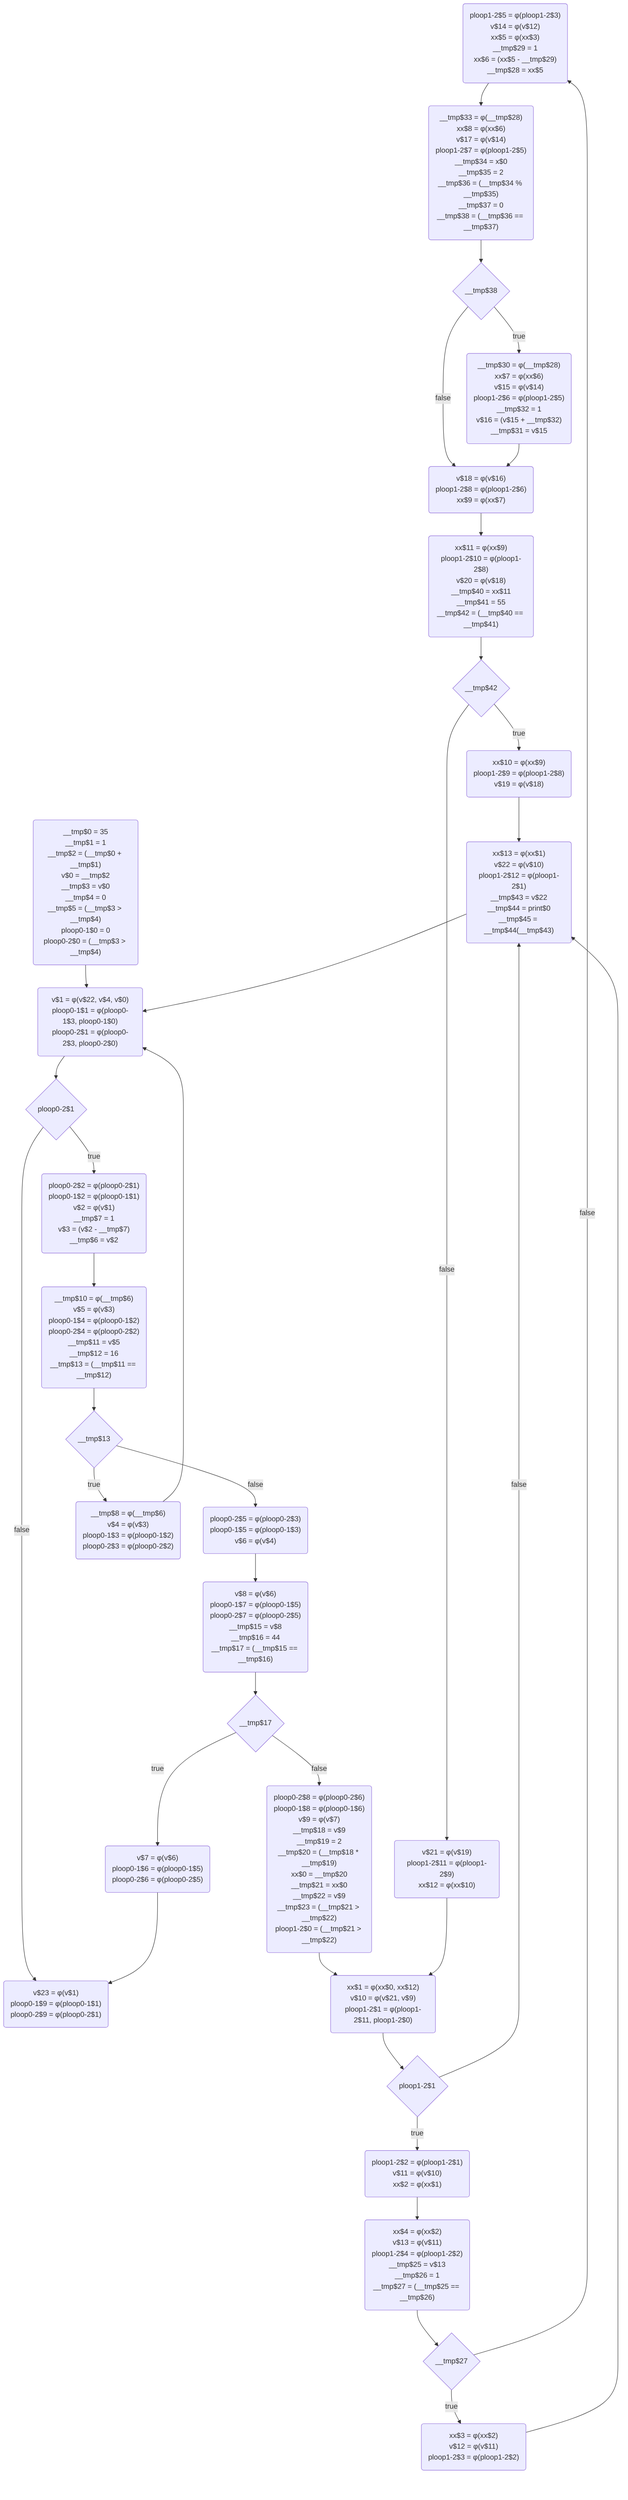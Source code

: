 flowchart TD
	if_merged$20("ploop1-2$5 = φ(ploop1-2$3)<br>v$14 = φ(v$12)<br>xx$5 = φ(xx$3)<br>__tmp$29 = 1<br>xx$6 = (xx$5 - __tmp$29)<br>__tmp$28 = xx$5")
	if_cond$4("__tmp$10 = φ(__tmp$6)<br>v$5 = φ(v$3)<br>ploop0-1$4 = φ(ploop0-1$2)<br>ploop0-2$4 = φ(ploop0-2$2)<br>__tmp$11 = v$5<br>__tmp$12 = 16<br>__tmp$13 = (__tmp$11 == __tmp$12)")
	if_true$23("__tmp$30 = φ(__tmp$28)<br>xx$7 = φ(xx$6)<br>v$15 = φ(v$14)<br>ploop1-2$6 = φ(ploop1-2$5)<br>__tmp$32 = 1<br>v$16 = (v$15 + __tmp$32)<br>__tmp$31 = v$15")
	cond$17{"__tmp$27"}
	if_true$27("xx$10 = φ(xx$9)<br>ploop1-2$9 = φ(ploop1-2$8)<br>v$19 = φ(v$18)")
	if_true$18("xx$3 = φ(xx$2)<br>v$12 = φ(v$11)<br>ploop1-2$3 = φ(ploop1-2$2)")
	if_merged$28("v$21 = φ(v$19)<br>ploop1-2$11 = φ(ploop1-2$9)<br>xx$12 = φ(xx$10)")
	cond$9{"__tmp$17"}
	cond$5{"__tmp$13"}
	entry$0("__tmp$0 = 35<br>__tmp$1 = 1<br>__tmp$2 = (__tmp$0 + __tmp$1)<br>v$0 = __tmp$2<br>__tmp$3 = v$0<br>__tmp$4 = 0<br>__tmp$5 = (__tmp$3 > __tmp$4)<br>ploop0-1$0 = 0<br>ploop0-2$0 = (__tmp$3 > __tmp$4)")
	if_cond$21("__tmp$33 = φ(__tmp$28)<br>xx$8 = φ(xx$6)<br>v$17 = φ(v$14)<br>ploop1-2$7 = φ(ploop1-2$5)<br>__tmp$34 = x$0<br>__tmp$35 = 2<br>__tmp$36 = (__tmp$34 % __tmp$35)<br>__tmp$37 = 0<br>__tmp$38 = (__tmp$36 == __tmp$37)")
	cond$26{"__tmp$42"}
	if_cond$8("v$8 = φ(v$6)<br>ploop0-1$7 = φ(ploop0-1$5)<br>ploop0-2$7 = φ(ploop0-2$5)<br>__tmp$15 = v$8<br>__tmp$16 = 44<br>__tmp$17 = (__tmp$15 == __tmp$16)")
	cond$2{"ploop0-2$1"}
	cond$14{"ploop1-2$1"}
	if_merged$7("ploop0-2$5 = φ(ploop0-2$3)<br>ploop0-1$5 = φ(ploop0-1$3)<br>v$6 = φ(v$4)")
	if_true$10("v$7 = φ(v$6)<br>ploop0-1$6 = φ(ploop0-1$5)<br>ploop0-2$6 = φ(ploop0-2$5)")
	while_body$15("ploop1-2$2 = φ(ploop1-2$1)<br>v$11 = φ(v$10)<br>xx$2 = φ(xx$1)")
	if_true$6("__tmp$8 = φ(__tmp$6)<br>v$4 = φ(v$3)<br>ploop0-1$3 = φ(ploop0-1$2)<br>ploop0-2$3 = φ(ploop0-2$2)")
	while_exit$11("v$23 = φ(v$1)<br>ploop0-1$9 = φ(ploop0-1$1)<br>ploop0-2$9 = φ(ploop0-2$1)")
	if_cond$25("xx$11 = φ(xx$9)<br>ploop1-2$10 = φ(ploop1-2$8)<br>v$20 = φ(v$18)<br>__tmp$40 = xx$11<br>__tmp$41 = 55<br>__tmp$42 = (__tmp$40 == __tmp$41)")
	if_merged$12("ploop0-2$8 = φ(ploop0-2$6)<br>ploop0-1$8 = φ(ploop0-1$6)<br>v$9 = φ(v$7)<br>__tmp$18 = v$9<br>__tmp$19 = 2<br>__tmp$20 = (__tmp$18 * __tmp$19)<br>xx$0 = __tmp$20<br>__tmp$21 = xx$0<br>__tmp$22 = v$9<br>__tmp$23 = (__tmp$21 > __tmp$22)<br>ploop1-2$0 = (__tmp$21 > __tmp$22)")
	while_start$1("v$1 = φ(v$22, v$4, v$0)<br>ploop0-1$1 = φ(ploop0-1$3, ploop0-1$0)<br>ploop0-2$1 = φ(ploop0-2$3, ploop0-2$0)")
	while_exit$19("xx$13 = φ(xx$1)<br>v$22 = φ(v$10)<br>ploop1-2$12 = φ(ploop1-2$1)<br>__tmp$43 = v$22<br>__tmp$44 = print$0<br>__tmp$45 = __tmp$44(__tmp$43)")
	while_start$13("xx$1 = φ(xx$0, xx$12)<br>v$10 = φ(v$21, v$9)<br>ploop1-2$1 = φ(ploop1-2$11, ploop1-2$0)")
	while_body$3("ploop0-2$2 = φ(ploop0-2$1)<br>ploop0-1$2 = φ(ploop0-1$1)<br>v$2 = φ(v$1)<br>__tmp$7 = 1<br>v$3 = (v$2 - __tmp$7)<br>__tmp$6 = v$2")
	if_merged$24("v$18 = φ(v$16)<br>ploop1-2$8 = φ(ploop1-2$6)<br>xx$9 = φ(xx$7)")
	cond$22{"__tmp$38"}
	if_cond$16("xx$4 = φ(xx$2)<br>v$13 = φ(v$11)<br>ploop1-2$4 = φ(ploop1-2$2)<br>__tmp$25 = v$13<br>__tmp$26 = 1<br>__tmp$27 = (__tmp$25 == __tmp$26)")
	cond$17 --> |"true"| if_true$18
	cond$17 --> |"false"| if_merged$20
	if_merged$7 -->  if_cond$8
	if_cond$4 -->  cond$5
	while_start$1 -->  cond$2
	if_cond$25 -->  cond$26
	cond$26 --> |"true"| if_true$27
	cond$26 --> |"false"| if_merged$28
	if_true$18 -->  while_exit$19
	cond$5 --> |"false"| if_merged$7
	cond$9 --> |"true"| if_true$10
	if_merged$12 -->  while_start$13
	while_body$3 -->  if_cond$4
	while_start$13 -->  cond$14
	cond$2 --> |"false"| while_exit$11
	if_merged$20 -->  if_cond$21
	cond$9 --> |"false"| if_merged$12
	if_merged$28 -->  while_start$13
	cond$22 --> |"true"| if_true$23
	cond$22 --> |"false"| if_merged$24
	entry$0 -->  while_start$1
	if_true$27 -->  while_exit$19
	if_cond$16 -->  cond$17
	while_exit$19 -->  while_start$1
	if_true$23 -->  if_merged$24
	cond$2 --> |"true"| while_body$3
	if_true$6 -->  while_start$1
	cond$14 --> |"false"| while_exit$19
	while_body$15 -->  if_cond$16
	cond$14 --> |"true"| while_body$15
	if_cond$21 -->  cond$22
	cond$5 --> |"true"| if_true$6
	if_true$10 -->  while_exit$11
	if_cond$8 -->  cond$9
	if_merged$24 -->  if_cond$25